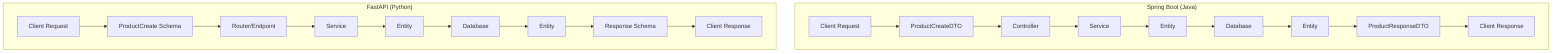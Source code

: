 graph TD
    subgraph "Spring Boot (Java)"
        J1[Client Request] --> A1[ProductCreateDTO]
        A1 --> B1[Controller]
        B1 --> C1[Service]
        C1 --> D1[Entity]
        D1 --> E1[Database]
        E1 --> F1[Entity]
        F1 --> G1[ProductResponseDTO]
        G1 --> H1[Client Response]
    end
    
    subgraph "FastAPI (Python)"
        J2[Client Request] --> A2[ProductCreate Schema]
        A2 --> B2[Router/Endpoint]
        B2 --> C2[Service]
        C2 --> D2[Entity]
        D2 --> E2[Database]
        E2 --> F2[Entity]
        F2 --> G2[Response Schema]
        G2 --> H2[Client Response]
    end